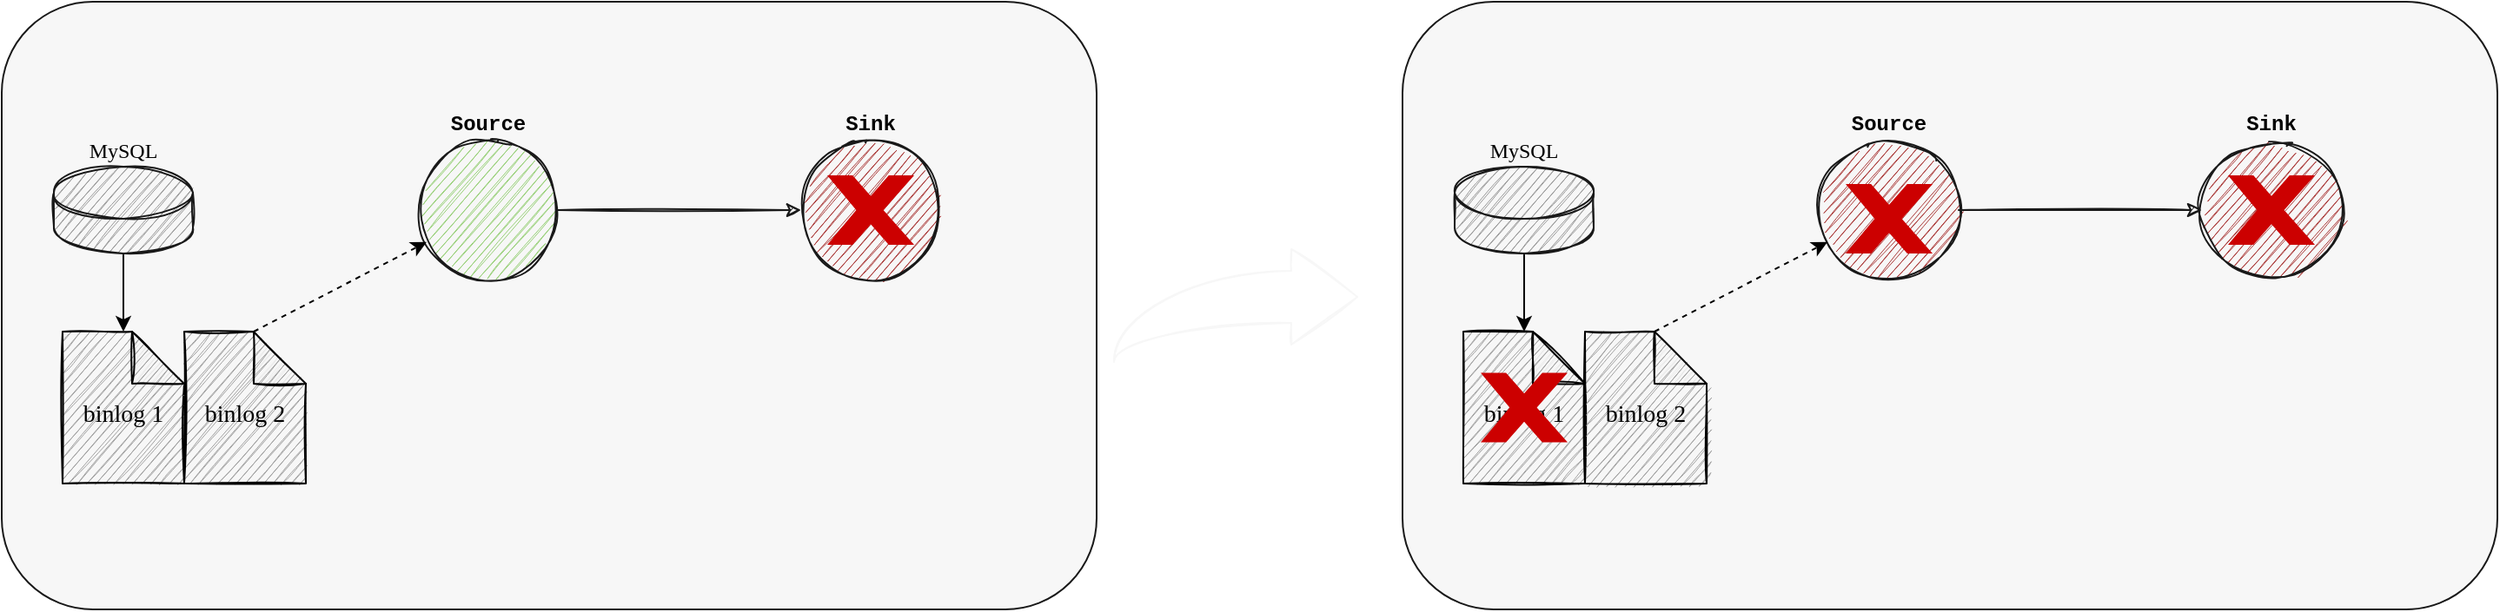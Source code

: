 <mxfile version="20.3.0" type="device" pages="7"><diagram id="HXjowVhcQUtpg5_zdx5Q" name="loss data"><mxGraphModel dx="1018" dy="741" grid="1" gridSize="10" guides="1" tooltips="1" connect="1" arrows="1" fold="1" page="1" pageScale="1" pageWidth="827" pageHeight="1169" math="0" shadow="0"><root><mxCell id="0"/><mxCell id="1" parent="0"/><mxCell id="BeqIrhzsMbu2KEZJr3Nz-2" value="" style="rounded=1;whiteSpace=wrap;html=1;shadow=0;sketch=0;fontFamily=Comic Sans MS;fontSize=12;fontColor=#FFFFFF;strokeColor=#191919;fillColor=#F7F7F7;gradientColor=none;" parent="1" vertex="1"><mxGeometry x="120" y="250" width="630" height="350" as="geometry"/></mxCell><mxCell id="BeqIrhzsMbu2KEZJr3Nz-3" value="&lt;b&gt;Sink&lt;/b&gt;" style="ellipse;whiteSpace=wrap;html=1;aspect=fixed;fontFamily=Courier New;sketch=1;fillColor=#AB3B3A;strokeColor=#191919;gradientColor=none;labelPosition=center;verticalLabelPosition=top;align=center;verticalAlign=bottom;" parent="1" vertex="1"><mxGeometry x="580" y="330" width="80" height="80" as="geometry"/></mxCell><mxCell id="BeqIrhzsMbu2KEZJr3Nz-4" style="edgeStyle=none;sketch=1;html=1;fontFamily=Courier New;fontSize=12;fontColor=default;strokeColor=#191919;" parent="1" source="BeqIrhzsMbu2KEZJr3Nz-5" target="BeqIrhzsMbu2KEZJr3Nz-3" edge="1"><mxGeometry relative="1" as="geometry"/></mxCell><mxCell id="BeqIrhzsMbu2KEZJr3Nz-5" value="&lt;b&gt;Source&lt;/b&gt;" style="ellipse;whiteSpace=wrap;html=1;aspect=fixed;sketch=1;fontFamily=Courier New;fontSize=12;fontColor=default;strokeColor=#191919;fillColor=#97D077;labelPosition=center;verticalLabelPosition=top;align=center;verticalAlign=bottom;" parent="1" vertex="1"><mxGeometry x="360" y="330" width="80" height="80" as="geometry"/></mxCell><mxCell id="BeqIrhzsMbu2KEZJr3Nz-6" value="" style="verticalLabelPosition=bottom;verticalAlign=top;html=1;shape=mxgraph.basic.x;shadow=0;sketch=0;fontFamily=Comic Sans MS;fontSize=12;fontColor=#FFFFFF;strokeColor=none;fillColor=#CC0000;gradientColor=none;" parent="1" vertex="1"><mxGeometry x="595" y="350" width="50" height="40" as="geometry"/></mxCell><mxCell id="BeqIrhzsMbu2KEZJr3Nz-7" value="" style="html=1;shadow=0;dashed=0;align=center;verticalAlign=middle;shape=mxgraph.arrows2.jumpInArrow;dy=15;dx=38;arrowHead=55;sketch=1;fontFamily=Comic Sans MS;fontSize=12;fontColor=#FFFFFF;strokeColor=#F7F7F7;fillColor=default;gradientColor=none;fillStyle=zigzag;" parent="1" vertex="1"><mxGeometry x="760" y="392.5" width="140" height="65" as="geometry"/></mxCell><mxCell id="BeqIrhzsMbu2KEZJr3Nz-8" style="edgeStyle=none;html=1;fontFamily=Courier New;fontSize=14;" parent="1" source="BeqIrhzsMbu2KEZJr3Nz-9" target="BeqIrhzsMbu2KEZJr3Nz-11" edge="1"><mxGeometry relative="1" as="geometry"/></mxCell><mxCell id="BeqIrhzsMbu2KEZJr3Nz-9" value="MySQL" style="shape=cylinder3;whiteSpace=wrap;html=1;boundedLbl=1;backgroundOutline=1;size=15;sketch=1;fontFamily=Comic Sans MS;fontSize=12;fontColor=default;strokeColor=#191919;fillColor=#999999;labelPosition=center;verticalLabelPosition=top;align=center;verticalAlign=bottom;" parent="1" vertex="1"><mxGeometry x="150" y="345" width="80" height="50" as="geometry"/></mxCell><mxCell id="BeqIrhzsMbu2KEZJr3Nz-10" style="edgeStyle=none;html=1;fontFamily=Courier New;fontSize=14;dashed=1;exitX=0;exitY=0;exitDx=40;exitDy=0;exitPerimeter=0;" parent="1" source="BeqIrhzsMbu2KEZJr3Nz-12" target="BeqIrhzsMbu2KEZJr3Nz-5" edge="1"><mxGeometry relative="1" as="geometry"/></mxCell><mxCell id="BeqIrhzsMbu2KEZJr3Nz-11" value="&lt;font style=&quot;font-size: 14px;&quot;&gt;binlog 1&lt;/font&gt;" style="shape=note;whiteSpace=wrap;html=1;backgroundOutline=1;darkOpacity=0.05;shadow=0;sketch=1;fontFamily=Comic Sans MS;fontSize=24;fillColor=#A1A1A1;aspect=fixed;" parent="1" vertex="1"><mxGeometry x="155" y="440" width="70" height="87.5" as="geometry"/></mxCell><mxCell id="BeqIrhzsMbu2KEZJr3Nz-12" value="&lt;font style=&quot;font-size: 14px;&quot;&gt;binlog 2&lt;/font&gt;" style="shape=note;whiteSpace=wrap;html=1;backgroundOutline=1;darkOpacity=0.05;shadow=0;sketch=1;fontFamily=Comic Sans MS;fontSize=24;fillColor=#A1A1A1;aspect=fixed;" parent="1" vertex="1"><mxGeometry x="225" y="440" width="70" height="87.5" as="geometry"/></mxCell><mxCell id="BeqIrhzsMbu2KEZJr3Nz-13" value="" style="rounded=1;whiteSpace=wrap;html=1;shadow=0;sketch=0;fontFamily=Comic Sans MS;fontSize=12;fontColor=#FFFFFF;strokeColor=#191919;fillColor=#F7F7F7;gradientColor=none;" parent="1" vertex="1"><mxGeometry x="926" y="250" width="630" height="350" as="geometry"/></mxCell><mxCell id="BeqIrhzsMbu2KEZJr3Nz-14" value="&lt;b&gt;Sink&lt;/b&gt;" style="ellipse;whiteSpace=wrap;html=1;aspect=fixed;fontFamily=Courier New;sketch=1;fillColor=#AB3B3A;strokeColor=#191919;gradientColor=none;labelPosition=center;verticalLabelPosition=top;align=center;verticalAlign=bottom;" parent="1" vertex="1"><mxGeometry x="1386" y="330" width="80" height="80" as="geometry"/></mxCell><mxCell id="BeqIrhzsMbu2KEZJr3Nz-15" style="edgeStyle=none;sketch=1;html=1;fontFamily=Courier New;fontSize=12;fontColor=default;strokeColor=#191919;" parent="1" source="BeqIrhzsMbu2KEZJr3Nz-16" target="BeqIrhzsMbu2KEZJr3Nz-14" edge="1"><mxGeometry relative="1" as="geometry"/></mxCell><mxCell id="BeqIrhzsMbu2KEZJr3Nz-16" value="&lt;b&gt;Source&lt;/b&gt;" style="ellipse;whiteSpace=wrap;html=1;aspect=fixed;sketch=1;fontFamily=Courier New;fontSize=12;fontColor=default;strokeColor=#191919;fillColor=#AB3B3A;labelPosition=center;verticalLabelPosition=top;align=center;verticalAlign=bottom;" parent="1" vertex="1"><mxGeometry x="1166" y="330" width="80" height="80" as="geometry"/></mxCell><mxCell id="BeqIrhzsMbu2KEZJr3Nz-17" value="" style="verticalLabelPosition=bottom;verticalAlign=top;html=1;shape=mxgraph.basic.x;shadow=0;sketch=0;fontFamily=Comic Sans MS;fontSize=12;fontColor=#FFFFFF;strokeColor=none;fillColor=#CC0000;gradientColor=none;" parent="1" vertex="1"><mxGeometry x="1401" y="350" width="50" height="40" as="geometry"/></mxCell><mxCell id="BeqIrhzsMbu2KEZJr3Nz-18" style="edgeStyle=none;html=1;fontFamily=Courier New;fontSize=14;" parent="1" source="BeqIrhzsMbu2KEZJr3Nz-19" target="BeqIrhzsMbu2KEZJr3Nz-21" edge="1"><mxGeometry relative="1" as="geometry"/></mxCell><mxCell id="BeqIrhzsMbu2KEZJr3Nz-19" value="MySQL" style="shape=cylinder3;whiteSpace=wrap;html=1;boundedLbl=1;backgroundOutline=1;size=15;sketch=1;fontFamily=Comic Sans MS;fontSize=12;fontColor=default;strokeColor=#191919;fillColor=#999999;labelPosition=center;verticalLabelPosition=top;align=center;verticalAlign=bottom;" parent="1" vertex="1"><mxGeometry x="956" y="345" width="80" height="50" as="geometry"/></mxCell><mxCell id="BeqIrhzsMbu2KEZJr3Nz-20" style="edgeStyle=none;html=1;fontFamily=Courier New;fontSize=14;dashed=1;exitX=0;exitY=0;exitDx=40;exitDy=0;exitPerimeter=0;" parent="1" source="BeqIrhzsMbu2KEZJr3Nz-22" target="BeqIrhzsMbu2KEZJr3Nz-16" edge="1"><mxGeometry relative="1" as="geometry"/></mxCell><mxCell id="BeqIrhzsMbu2KEZJr3Nz-21" value="&lt;font style=&quot;font-size: 14px;&quot;&gt;binlog 1&lt;/font&gt;" style="shape=note;whiteSpace=wrap;html=1;backgroundOutline=1;darkOpacity=0.05;shadow=0;sketch=1;fontFamily=Comic Sans MS;fontSize=24;fillColor=#A1A1A1;aspect=fixed;" parent="1" vertex="1"><mxGeometry x="961" y="440" width="70" height="87.5" as="geometry"/></mxCell><mxCell id="BeqIrhzsMbu2KEZJr3Nz-22" value="&lt;font style=&quot;font-size: 14px;&quot;&gt;binlog 2&lt;/font&gt;" style="shape=note;whiteSpace=wrap;html=1;backgroundOutline=1;darkOpacity=0.05;shadow=0;sketch=1;fontFamily=Comic Sans MS;fontSize=24;fillColor=#A1A1A1;aspect=fixed;" parent="1" vertex="1"><mxGeometry x="1031" y="440" width="70" height="87.5" as="geometry"/></mxCell><mxCell id="BeqIrhzsMbu2KEZJr3Nz-23" value="" style="verticalLabelPosition=bottom;verticalAlign=top;html=1;shape=mxgraph.basic.x;shadow=0;sketch=0;fontFamily=Comic Sans MS;fontSize=12;fontColor=#FFFFFF;strokeColor=none;fillColor=#CC0000;gradientColor=none;" parent="1" vertex="1"><mxGeometry x="971" y="463.75" width="50" height="40" as="geometry"/></mxCell><mxCell id="BeqIrhzsMbu2KEZJr3Nz-24" value="" style="verticalLabelPosition=bottom;verticalAlign=top;html=1;shape=mxgraph.basic.x;shadow=0;sketch=0;fontFamily=Comic Sans MS;fontSize=12;fontColor=#FFFFFF;strokeColor=none;fillColor=#CC0000;gradientColor=none;" parent="1" vertex="1"><mxGeometry x="1181" y="355" width="50" height="40" as="geometry"/></mxCell></root></mxGraphModel></diagram><diagram id="zu8Ph1ch7WaaZGkaVyB6" name="single-table"><mxGraphModel dx="1018" dy="741" grid="1" gridSize="10" guides="1" tooltips="1" connect="1" arrows="1" fold="1" page="1" pageScale="1" pageWidth="827" pageHeight="1169" math="0" shadow="0"><root><mxCell id="0"/><mxCell id="1" parent="0"/><mxCell id="SEL-L0F6yk8egwqQ27sb-1" value="" style="rounded=1;whiteSpace=wrap;html=1;shadow=0;sketch=0;fontFamily=Comic Sans MS;fontSize=12;fontColor=#FFFFFF;strokeColor=#191919;fillColor=#F7F7F7;gradientColor=none;" vertex="1" parent="1"><mxGeometry x="120" y="260" width="680" height="340" as="geometry"/></mxCell><mxCell id="pPVLg-JKQ6OQ_ovh3z1f-2" style="edgeStyle=none;html=1;fontFamily=Courier New;dashed=1;" edge="1" parent="1" source="vplbbpMOiuua1oz1OFmc-1" target="pPVLg-JKQ6OQ_ovh3z1f-1"><mxGeometry relative="1" as="geometry"/></mxCell><mxCell id="vplbbpMOiuua1oz1OFmc-1" value="table 1" style="shape=cylinder3;whiteSpace=wrap;html=1;boundedLbl=1;backgroundOutline=1;size=15;sketch=1;fontFamily=Comic Sans MS;fontSize=12;fontColor=default;strokeColor=#191919;fillColor=#999999;labelPosition=center;verticalLabelPosition=top;align=center;verticalAlign=bottom;" vertex="1" parent="1"><mxGeometry x="150" y="345" width="80" height="50" as="geometry"/></mxCell><mxCell id="pPVLg-JKQ6OQ_ovh3z1f-1" value="&lt;span style=&quot;font-size: 14px;&quot;&gt;conf file&lt;br&gt;1&lt;br&gt;&lt;/span&gt;" style="shape=note;whiteSpace=wrap;html=1;backgroundOutline=1;darkOpacity=0.05;shadow=0;sketch=1;fontFamily=Comic Sans MS;fontSize=24;fillColor=#A1A1A1;aspect=fixed;" vertex="1" parent="1"><mxGeometry x="350" y="326.25" width="70" height="87.5" as="geometry"/></mxCell><mxCell id="pPVLg-JKQ6OQ_ovh3z1f-3" style="edgeStyle=none;html=1;fontFamily=Courier New;dashed=1;" edge="1" parent="1" source="pPVLg-JKQ6OQ_ovh3z1f-4" target="pPVLg-JKQ6OQ_ovh3z1f-5"><mxGeometry relative="1" as="geometry"/></mxCell><mxCell id="pPVLg-JKQ6OQ_ovh3z1f-4" value="table 2" style="shape=cylinder3;whiteSpace=wrap;html=1;boundedLbl=1;backgroundOutline=1;size=15;sketch=1;fontFamily=Comic Sans MS;fontSize=12;fontColor=default;strokeColor=#191919;fillColor=#999999;labelPosition=center;verticalLabelPosition=top;align=center;verticalAlign=bottom;" vertex="1" parent="1"><mxGeometry x="150" y="458.75" width="80" height="50" as="geometry"/></mxCell><mxCell id="pPVLg-JKQ6OQ_ovh3z1f-5" value="&lt;span style=&quot;font-size: 14px;&quot;&gt;conf file&lt;br&gt;2&lt;br&gt;&lt;/span&gt;" style="shape=note;whiteSpace=wrap;html=1;backgroundOutline=1;darkOpacity=0.05;shadow=0;sketch=1;fontFamily=Comic Sans MS;fontSize=24;fillColor=#A1A1A1;aspect=fixed;" vertex="1" parent="1"><mxGeometry x="350" y="440" width="70" height="87.5" as="geometry"/></mxCell><mxCell id="pPVLg-JKQ6OQ_ovh3z1f-6" style="edgeStyle=none;html=1;fontFamily=Courier New;dashed=1;" edge="1" parent="1" source="pPVLg-JKQ6OQ_ovh3z1f-7" target="pPVLg-JKQ6OQ_ovh3z1f-8"><mxGeometry relative="1" as="geometry"/></mxCell><mxCell id="pPVLg-JKQ6OQ_ovh3z1f-7" value="table 3" style="shape=cylinder3;whiteSpace=wrap;html=1;boundedLbl=1;backgroundOutline=1;size=15;sketch=1;fontFamily=Comic Sans MS;fontSize=12;fontColor=default;strokeColor=#191919;fillColor=#999999;labelPosition=center;verticalLabelPosition=top;align=center;verticalAlign=bottom;" vertex="1" parent="1"><mxGeometry x="500" y="345" width="80" height="50" as="geometry"/></mxCell><mxCell id="pPVLg-JKQ6OQ_ovh3z1f-8" value="&lt;span style=&quot;font-size: 14px;&quot;&gt;conf file&lt;br&gt;3&lt;br&gt;&lt;/span&gt;" style="shape=note;whiteSpace=wrap;html=1;backgroundOutline=1;darkOpacity=0.05;shadow=0;sketch=1;fontFamily=Comic Sans MS;fontSize=24;fillColor=#A1A1A1;aspect=fixed;" vertex="1" parent="1"><mxGeometry x="700" y="326.25" width="70" height="87.5" as="geometry"/></mxCell><mxCell id="pPVLg-JKQ6OQ_ovh3z1f-9" style="edgeStyle=none;html=1;fontFamily=Courier New;dashed=1;" edge="1" parent="1" source="pPVLg-JKQ6OQ_ovh3z1f-10" target="pPVLg-JKQ6OQ_ovh3z1f-11"><mxGeometry relative="1" as="geometry"/></mxCell><mxCell id="pPVLg-JKQ6OQ_ovh3z1f-10" value="table n" style="shape=cylinder3;whiteSpace=wrap;html=1;boundedLbl=1;backgroundOutline=1;size=15;sketch=1;fontFamily=Comic Sans MS;fontSize=12;fontColor=default;strokeColor=#191919;fillColor=#999999;labelPosition=center;verticalLabelPosition=top;align=center;verticalAlign=bottom;" vertex="1" parent="1"><mxGeometry x="500" y="458.75" width="80" height="50" as="geometry"/></mxCell><mxCell id="pPVLg-JKQ6OQ_ovh3z1f-11" value="&lt;span style=&quot;font-size: 14px;&quot;&gt;conf file&lt;br&gt;n&lt;br&gt;&lt;/span&gt;" style="shape=note;whiteSpace=wrap;html=1;backgroundOutline=1;darkOpacity=0.05;shadow=0;sketch=1;fontFamily=Comic Sans MS;fontSize=24;fillColor=#A1A1A1;aspect=fixed;" vertex="1" parent="1"><mxGeometry x="700" y="440" width="70" height="87.5" as="geometry"/></mxCell><mxCell id="SEL-L0F6yk8egwqQ27sb-2" value="......" style="text;html=1;align=center;verticalAlign=middle;resizable=0;points=[];autosize=1;strokeColor=none;fillColor=none;fontFamily=Courier New;" vertex="1" parent="1"><mxGeometry x="500" y="410" width="70" height="30" as="geometry"/></mxCell></root></mxGraphModel></diagram><diagram id="YGif8V0q3ExW00MTaPr5" name="Not-support-ddl"><mxGraphModel dx="1018" dy="1910" grid="1" gridSize="10" guides="1" tooltips="1" connect="1" arrows="1" fold="1" page="1" pageScale="1" pageWidth="827" pageHeight="1169" math="0" shadow="0"><root><mxCell id="0"/><mxCell id="1" parent="0"/><mxCell id="_vLqSoYwyAlAtM6CUeLB-1" value="" style="rounded=1;whiteSpace=wrap;html=1;shadow=0;sketch=0;fontFamily=Comic Sans MS;fontSize=12;fontColor=#FFFFFF;strokeColor=#191919;fillColor=#F7F7F7;gradientColor=none;" vertex="1" parent="1"><mxGeometry x="60" y="-550" width="680" height="340" as="geometry"/></mxCell><mxCell id="cqPXLavzJJjLOdQVMj8r-12" value="" style="rounded=1;whiteSpace=wrap;html=1;sketch=0;fontFamily=Comic Sans MS;fontSize=12;fontColor=default;strokeColor=#191919;fillColor=#0B346E;" vertex="1" parent="1"><mxGeometry x="250" y="-395" width="8" height="30" as="geometry"/></mxCell><mxCell id="cqPXLavzJJjLOdQVMj8r-16" value="" style="ellipse;whiteSpace=wrap;html=1;aspect=fixed;sketch=0;fontFamily=Comic Sans MS;fontSize=12;fontColor=default;strokeColor=#191919;fillColor=#91AD70;" vertex="1" parent="1"><mxGeometry x="464" y="-450" width="20" height="20" as="geometry"/></mxCell><mxCell id="G9fALUyuTUNRvEAlehjH-1" value="&lt;b&gt;Sink&lt;/b&gt;" style="ellipse;whiteSpace=wrap;html=1;aspect=fixed;fontFamily=Courier New;sketch=1;fillColor=#97D077;strokeColor=#191919;gradientColor=none;labelPosition=center;verticalLabelPosition=top;align=center;verticalAlign=bottom;" vertex="1" parent="1"><mxGeometry x="550" y="-450" width="80" height="80" as="geometry"/></mxCell><mxCell id="G9fALUyuTUNRvEAlehjH-2" style="edgeStyle=none;sketch=1;html=1;fontFamily=Courier New;fontSize=12;fontColor=default;strokeColor=#191919;" edge="1" parent="1" source="G9fALUyuTUNRvEAlehjH-3" target="G9fALUyuTUNRvEAlehjH-1"><mxGeometry relative="1" as="geometry"/></mxCell><mxCell id="G9fALUyuTUNRvEAlehjH-3" value="&lt;b&gt;Source&lt;/b&gt;" style="ellipse;whiteSpace=wrap;html=1;aspect=fixed;sketch=1;fontFamily=Courier New;fontSize=12;fontColor=default;strokeColor=#191919;fillColor=#97D077;labelPosition=center;verticalLabelPosition=top;align=center;verticalAlign=bottom;" vertex="1" parent="1"><mxGeometry x="330" y="-450" width="80" height="80" as="geometry"/></mxCell><mxCell id="G9fALUyuTUNRvEAlehjH-5" style="edgeStyle=none;html=1;fontFamily=Courier New;fontSize=14;" edge="1" parent="1" source="G9fALUyuTUNRvEAlehjH-6" target="G9fALUyuTUNRvEAlehjH-8"><mxGeometry relative="1" as="geometry"/></mxCell><mxCell id="G9fALUyuTUNRvEAlehjH-6" value="MySQL" style="shape=cylinder3;whiteSpace=wrap;html=1;boundedLbl=1;backgroundOutline=1;size=15;sketch=1;fontFamily=Comic Sans MS;fontSize=12;fontColor=default;strokeColor=#191919;fillColor=#999999;labelPosition=center;verticalLabelPosition=top;align=center;verticalAlign=bottom;" vertex="1" parent="1"><mxGeometry x="120" y="-435" width="80" height="50" as="geometry"/></mxCell><mxCell id="G9fALUyuTUNRvEAlehjH-7" style="edgeStyle=none;html=1;fontFamily=Courier New;fontSize=14;dashed=1;exitX=0;exitY=0;exitDx=40;exitDy=0;exitPerimeter=0;" edge="1" parent="1" source="G9fALUyuTUNRvEAlehjH-9" target="G9fALUyuTUNRvEAlehjH-3"><mxGeometry relative="1" as="geometry"/></mxCell><mxCell id="G9fALUyuTUNRvEAlehjH-8" value="&lt;font style=&quot;font-size: 14px;&quot;&gt;binlog 1&lt;/font&gt;" style="shape=note;whiteSpace=wrap;html=1;backgroundOutline=1;darkOpacity=0.05;shadow=0;sketch=1;fontFamily=Comic Sans MS;fontSize=24;fillColor=#A1A1A1;aspect=fixed;" vertex="1" parent="1"><mxGeometry x="125" y="-340" width="70" height="87.5" as="geometry"/></mxCell><mxCell id="G9fALUyuTUNRvEAlehjH-9" value="&lt;font style=&quot;font-size: 14px;&quot;&gt;binlog 2&lt;/font&gt;" style="shape=note;whiteSpace=wrap;html=1;backgroundOutline=1;darkOpacity=0.05;shadow=0;sketch=1;fontFamily=Comic Sans MS;fontSize=24;fillColor=#A1A1A1;aspect=fixed;" vertex="1" parent="1"><mxGeometry x="195" y="-340" width="70" height="87.5" as="geometry"/></mxCell><mxCell id="_vLqSoYwyAlAtM6CUeLB-3" value="&lt;b&gt;DDL&lt;/b&gt;" style="text;html=1;align=center;verticalAlign=middle;resizable=0;points=[];autosize=1;strokeColor=none;fillColor=none;fontFamily=Courier New;" vertex="1" parent="1"><mxGeometry x="229" y="-425" width="50" height="30" as="geometry"/></mxCell><mxCell id="_vLqSoYwyAlAtM6CUeLB-4" value="" style="verticalLabelPosition=bottom;verticalAlign=top;html=1;shape=mxgraph.basic.x;shadow=0;sketch=0;fontFamily=Comic Sans MS;fontSize=12;fontColor=#FFFFFF;strokeColor=none;fillColor=#CC0000;gradientColor=none;" vertex="1" parent="1"><mxGeometry x="250" y="-380" width="50" height="40" as="geometry"/></mxCell><mxCell id="_vLqSoYwyAlAtM6CUeLB-5" value="" style="ellipse;whiteSpace=wrap;html=1;aspect=fixed;sketch=0;fontFamily=Comic Sans MS;fontSize=12;fontColor=default;strokeColor=#191919;fillColor=#91AD70;" vertex="1" parent="1"><mxGeometry x="430" y="-450" width="20" height="20" as="geometry"/></mxCell></root></mxGraphModel></diagram><diagram name="more-link" id="6MY5YonMuU52ODXyax0k"><mxGraphModel dx="1018" dy="1910" grid="1" gridSize="10" guides="1" tooltips="1" connect="1" arrows="1" fold="1" page="1" pageScale="1" pageWidth="827" pageHeight="1169" math="0" shadow="0"><root><mxCell id="F9Zo2lBy_RMCEbZxKfII-0"/><mxCell id="F9Zo2lBy_RMCEbZxKfII-1" parent="F9Zo2lBy_RMCEbZxKfII-0"/><mxCell id="F9Zo2lBy_RMCEbZxKfII-2" value="" style="rounded=1;whiteSpace=wrap;html=1;shadow=0;sketch=0;fontFamily=Comic Sans MS;fontSize=12;fontColor=#FFFFFF;strokeColor=#191919;fillColor=#F7F7F7;gradientColor=none;" vertex="1" parent="F9Zo2lBy_RMCEbZxKfII-1"><mxGeometry x="40" y="-500" width="720" height="480" as="geometry"/></mxCell><mxCell id="NTZ9VY7YewuEi0_YW7J0-1" style="edgeStyle=none;html=1;dashed=1;fontFamily=Courier New;" edge="1" parent="F9Zo2lBy_RMCEbZxKfII-1" source="F9Zo2lBy_RMCEbZxKfII-5" target="NTZ9VY7YewuEi0_YW7J0-0"><mxGeometry relative="1" as="geometry"/></mxCell><mxCell id="F9Zo2lBy_RMCEbZxKfII-5" value="&lt;b&gt;Sink&lt;/b&gt;" style="ellipse;whiteSpace=wrap;html=1;aspect=fixed;fontFamily=Courier New;sketch=1;fillColor=#97D077;strokeColor=#191919;gradientColor=none;labelPosition=center;verticalLabelPosition=top;align=center;verticalAlign=bottom;" vertex="1" parent="F9Zo2lBy_RMCEbZxKfII-1"><mxGeometry x="460" y="-450" width="80" height="80" as="geometry"/></mxCell><mxCell id="F9Zo2lBy_RMCEbZxKfII-6" style="edgeStyle=none;sketch=1;html=1;fontFamily=Courier New;fontSize=12;fontColor=default;strokeColor=#191919;" edge="1" parent="F9Zo2lBy_RMCEbZxKfII-1" source="F9Zo2lBy_RMCEbZxKfII-7" target="F9Zo2lBy_RMCEbZxKfII-5"><mxGeometry relative="1" as="geometry"/></mxCell><mxCell id="F9Zo2lBy_RMCEbZxKfII-7" value="&lt;b&gt;Source&lt;/b&gt;" style="ellipse;whiteSpace=wrap;html=1;aspect=fixed;sketch=1;fontFamily=Courier New;fontSize=12;fontColor=default;strokeColor=#191919;fillColor=#97D077;labelPosition=center;verticalLabelPosition=top;align=center;verticalAlign=bottom;" vertex="1" parent="F9Zo2lBy_RMCEbZxKfII-1"><mxGeometry x="240" y="-450" width="80" height="80" as="geometry"/></mxCell><mxCell id="NTZ9VY7YewuEi0_YW7J0-11" style="edgeStyle=none;html=1;dashed=1;fontFamily=Courier New;" edge="1" parent="F9Zo2lBy_RMCEbZxKfII-1" source="F9Zo2lBy_RMCEbZxKfII-9" target="NTZ9VY7YewuEi0_YW7J0-4"><mxGeometry relative="1" as="geometry"/></mxCell><mxCell id="NTZ9VY7YewuEi0_YW7J0-12" style="edgeStyle=none;html=1;dashed=1;fontFamily=Courier New;" edge="1" parent="F9Zo2lBy_RMCEbZxKfII-1" source="F9Zo2lBy_RMCEbZxKfII-9" target="NTZ9VY7YewuEi0_YW7J0-7"><mxGeometry relative="1" as="geometry"/></mxCell><mxCell id="NTZ9VY7YewuEi0_YW7J0-13" style="edgeStyle=none;html=1;dashed=1;fontFamily=Courier New;exitX=0.938;exitY=0.86;exitDx=0;exitDy=0;exitPerimeter=0;" edge="1" parent="F9Zo2lBy_RMCEbZxKfII-1" source="F9Zo2lBy_RMCEbZxKfII-9" target="NTZ9VY7YewuEi0_YW7J0-10"><mxGeometry relative="1" as="geometry"/></mxCell><mxCell id="F9Zo2lBy_RMCEbZxKfII-9" value="JDBC" style="shape=cylinder3;whiteSpace=wrap;html=1;boundedLbl=1;backgroundOutline=1;size=15;sketch=1;fontFamily=Comic Sans MS;fontSize=12;fontColor=default;strokeColor=#191919;fillColor=#999999;labelPosition=center;verticalLabelPosition=top;align=center;verticalAlign=bottom;" vertex="1" parent="F9Zo2lBy_RMCEbZxKfII-1"><mxGeometry x="70" y="-290" width="80" height="50" as="geometry"/></mxCell><mxCell id="F9Zo2lBy_RMCEbZxKfII-10" style="edgeStyle=none;html=1;fontFamily=Courier New;fontSize=14;dashed=1;exitX=1;exitY=0;exitDx=0;exitDy=15;exitPerimeter=0;" edge="1" parent="F9Zo2lBy_RMCEbZxKfII-1" source="F9Zo2lBy_RMCEbZxKfII-9" target="F9Zo2lBy_RMCEbZxKfII-7"><mxGeometry relative="1" as="geometry"><mxPoint x="235" y="-340" as="sourcePoint"/></mxGeometry></mxCell><mxCell id="NTZ9VY7YewuEi0_YW7J0-0" value="JDBC" style="shape=cylinder3;whiteSpace=wrap;html=1;boundedLbl=1;backgroundOutline=1;size=15;sketch=1;fontFamily=Comic Sans MS;fontSize=12;fontColor=default;strokeColor=#191919;fillColor=#999999;labelPosition=center;verticalLabelPosition=top;align=center;verticalAlign=bottom;" vertex="1" parent="F9Zo2lBy_RMCEbZxKfII-1"><mxGeometry x="660" y="-290" width="80" height="50" as="geometry"/></mxCell><mxCell id="NTZ9VY7YewuEi0_YW7J0-14" style="edgeStyle=none;html=1;dashed=1;fontFamily=Courier New;" edge="1" parent="F9Zo2lBy_RMCEbZxKfII-1" source="NTZ9VY7YewuEi0_YW7J0-2" target="NTZ9VY7YewuEi0_YW7J0-0"><mxGeometry relative="1" as="geometry"/></mxCell><mxCell id="NTZ9VY7YewuEi0_YW7J0-2" value="&lt;b&gt;Sink 2&lt;/b&gt;" style="ellipse;whiteSpace=wrap;html=1;aspect=fixed;fontFamily=Courier New;sketch=1;fillColor=#97D077;strokeColor=#191919;gradientColor=none;labelPosition=center;verticalLabelPosition=top;align=center;verticalAlign=bottom;" vertex="1" parent="F9Zo2lBy_RMCEbZxKfII-1"><mxGeometry x="460" y="-340" width="80" height="80" as="geometry"/></mxCell><mxCell id="NTZ9VY7YewuEi0_YW7J0-3" style="edgeStyle=none;sketch=1;html=1;fontFamily=Courier New;fontSize=12;fontColor=default;strokeColor=#191919;" edge="1" parent="F9Zo2lBy_RMCEbZxKfII-1" source="NTZ9VY7YewuEi0_YW7J0-4" target="NTZ9VY7YewuEi0_YW7J0-2"><mxGeometry relative="1" as="geometry"/></mxCell><mxCell id="NTZ9VY7YewuEi0_YW7J0-4" value="&lt;b&gt;Source 2&lt;/b&gt;" style="ellipse;whiteSpace=wrap;html=1;aspect=fixed;sketch=1;fontFamily=Courier New;fontSize=12;fontColor=default;strokeColor=#191919;fillColor=#97D077;labelPosition=center;verticalLabelPosition=top;align=center;verticalAlign=bottom;" vertex="1" parent="F9Zo2lBy_RMCEbZxKfII-1"><mxGeometry x="240" y="-340" width="80" height="80" as="geometry"/></mxCell><mxCell id="NTZ9VY7YewuEi0_YW7J0-15" style="edgeStyle=none;html=1;dashed=1;fontFamily=Courier New;" edge="1" parent="F9Zo2lBy_RMCEbZxKfII-1" source="NTZ9VY7YewuEi0_YW7J0-5" target="NTZ9VY7YewuEi0_YW7J0-0"><mxGeometry relative="1" as="geometry"/></mxCell><mxCell id="NTZ9VY7YewuEi0_YW7J0-5" value="&lt;b&gt;Sink 3&lt;/b&gt;" style="ellipse;whiteSpace=wrap;html=1;aspect=fixed;fontFamily=Courier New;sketch=1;fillColor=#97D077;strokeColor=#191919;gradientColor=none;labelPosition=center;verticalLabelPosition=top;align=center;verticalAlign=bottom;" vertex="1" parent="F9Zo2lBy_RMCEbZxKfII-1"><mxGeometry x="460" y="-230" width="80" height="80" as="geometry"/></mxCell><mxCell id="NTZ9VY7YewuEi0_YW7J0-6" style="edgeStyle=none;sketch=1;html=1;fontFamily=Courier New;fontSize=12;fontColor=default;strokeColor=#191919;" edge="1" parent="F9Zo2lBy_RMCEbZxKfII-1" source="NTZ9VY7YewuEi0_YW7J0-7" target="NTZ9VY7YewuEi0_YW7J0-5"><mxGeometry relative="1" as="geometry"/></mxCell><mxCell id="NTZ9VY7YewuEi0_YW7J0-7" value="&lt;b&gt;Source 3&lt;/b&gt;" style="ellipse;whiteSpace=wrap;html=1;aspect=fixed;sketch=1;fontFamily=Courier New;fontSize=12;fontColor=default;strokeColor=#191919;fillColor=#97D077;labelPosition=center;verticalLabelPosition=top;align=center;verticalAlign=bottom;" vertex="1" parent="F9Zo2lBy_RMCEbZxKfII-1"><mxGeometry x="240" y="-230" width="80" height="80" as="geometry"/></mxCell><mxCell id="NTZ9VY7YewuEi0_YW7J0-16" style="edgeStyle=none;html=1;entryX=0.145;entryY=1;entryDx=0;entryDy=-4.35;entryPerimeter=0;dashed=1;fontFamily=Courier New;" edge="1" parent="F9Zo2lBy_RMCEbZxKfII-1" source="NTZ9VY7YewuEi0_YW7J0-8" target="NTZ9VY7YewuEi0_YW7J0-0"><mxGeometry relative="1" as="geometry"/></mxCell><mxCell id="NTZ9VY7YewuEi0_YW7J0-8" value="&lt;b&gt;Sink n&lt;/b&gt;" style="ellipse;whiteSpace=wrap;html=1;aspect=fixed;fontFamily=Courier New;sketch=1;fillColor=#97D077;strokeColor=#191919;gradientColor=none;labelPosition=center;verticalLabelPosition=top;align=center;verticalAlign=bottom;" vertex="1" parent="F9Zo2lBy_RMCEbZxKfII-1"><mxGeometry x="460" y="-120" width="80" height="80" as="geometry"/></mxCell><mxCell id="NTZ9VY7YewuEi0_YW7J0-9" style="edgeStyle=none;sketch=1;html=1;fontFamily=Courier New;fontSize=12;fontColor=default;strokeColor=#191919;" edge="1" parent="F9Zo2lBy_RMCEbZxKfII-1" source="NTZ9VY7YewuEi0_YW7J0-10" target="NTZ9VY7YewuEi0_YW7J0-8"><mxGeometry relative="1" as="geometry"/></mxCell><mxCell id="NTZ9VY7YewuEi0_YW7J0-10" value="&lt;b&gt;Source n&lt;/b&gt;" style="ellipse;whiteSpace=wrap;html=1;aspect=fixed;sketch=1;fontFamily=Courier New;fontSize=12;fontColor=default;strokeColor=#191919;fillColor=#97D077;labelPosition=center;verticalLabelPosition=top;align=center;verticalAlign=bottom;" vertex="1" parent="F9Zo2lBy_RMCEbZxKfII-1"><mxGeometry x="240" y="-120" width="80" height="80" as="geometry"/></mxCell></root></mxGraphModel></diagram><diagram name="pressure" id="ZYIa6x-4iu_flg3Xo6uW"><mxGraphModel dx="1018" dy="1910" grid="1" gridSize="10" guides="1" tooltips="1" connect="1" arrows="1" fold="1" page="1" pageScale="1" pageWidth="827" pageHeight="1169" math="0" shadow="0"><root><mxCell id="9X7xiWmqq1mT4QuS2Ry1-0"/><mxCell id="9X7xiWmqq1mT4QuS2Ry1-1" parent="9X7xiWmqq1mT4QuS2Ry1-0"/><mxCell id="9X7xiWmqq1mT4QuS2Ry1-2" value="" style="rounded=1;whiteSpace=wrap;html=1;shadow=0;sketch=0;fontFamily=Comic Sans MS;fontSize=12;fontColor=#FFFFFF;strokeColor=#191919;fillColor=#F7F7F7;gradientColor=none;" vertex="1" parent="9X7xiWmqq1mT4QuS2Ry1-1"><mxGeometry x="10" y="-560" width="950" height="440" as="geometry"/></mxCell><mxCell id="KL93TCRrwsUF8udgsh_g-1" style="edgeStyle=none;html=1;fontFamily=Courier New;" edge="1" parent="9X7xiWmqq1mT4QuS2Ry1-1" source="9X7xiWmqq1mT4QuS2Ry1-4" target="KL93TCRrwsUF8udgsh_g-0"><mxGeometry relative="1" as="geometry"/></mxCell><mxCell id="9X7xiWmqq1mT4QuS2Ry1-4" value="&lt;b&gt;transform&lt;/b&gt;" style="ellipse;whiteSpace=wrap;html=1;aspect=fixed;fontFamily=Courier New;sketch=1;fillColor=#FFD966;strokeColor=#191919;gradientColor=none;labelPosition=center;verticalLabelPosition=top;align=center;verticalAlign=bottom;" vertex="1" parent="9X7xiWmqq1mT4QuS2Ry1-1"><mxGeometry x="460" y="-450" width="80" height="80" as="geometry"/></mxCell><mxCell id="9X7xiWmqq1mT4QuS2Ry1-5" style="edgeStyle=none;sketch=1;html=1;fontFamily=Courier New;fontSize=12;fontColor=default;strokeColor=#191919;" edge="1" parent="9X7xiWmqq1mT4QuS2Ry1-1" source="9X7xiWmqq1mT4QuS2Ry1-6" target="9X7xiWmqq1mT4QuS2Ry1-4"><mxGeometry relative="1" as="geometry"/></mxCell><mxCell id="9X7xiWmqq1mT4QuS2Ry1-6" value="&lt;b&gt;Source&lt;/b&gt;" style="ellipse;whiteSpace=wrap;html=1;aspect=fixed;sketch=1;fontFamily=Courier New;fontSize=12;fontColor=default;strokeColor=#191919;fillColor=#97D077;labelPosition=center;verticalLabelPosition=top;align=center;verticalAlign=bottom;" vertex="1" parent="9X7xiWmqq1mT4QuS2Ry1-1"><mxGeometry x="240" y="-450" width="80" height="80" as="geometry"/></mxCell><mxCell id="9X7xiWmqq1mT4QuS2Ry1-10" value="JDBC" style="shape=cylinder3;whiteSpace=wrap;html=1;boundedLbl=1;backgroundOutline=1;size=15;sketch=1;fontFamily=Courier New;fontSize=12;fontColor=default;strokeColor=#191919;fillColor=#97D077;labelPosition=center;verticalLabelPosition=top;align=center;verticalAlign=bottom;" vertex="1" parent="9X7xiWmqq1mT4QuS2Ry1-1"><mxGeometry x="40" y="-440" width="80" height="50" as="geometry"/></mxCell><mxCell id="9X7xiWmqq1mT4QuS2Ry1-11" style="edgeStyle=none;html=1;fontFamily=Courier New;fontSize=14;dashed=1;exitX=1;exitY=1;exitDx=0;exitDy=-15;exitPerimeter=0;" edge="1" parent="9X7xiWmqq1mT4QuS2Ry1-1" source="9X7xiWmqq1mT4QuS2Ry1-10" target="9X7xiWmqq1mT4QuS2Ry1-6"><mxGeometry relative="1" as="geometry"><mxPoint x="235" y="-340" as="sourcePoint"/></mxGeometry></mxCell><mxCell id="KL93TCRrwsUF8udgsh_g-17" style="edgeStyle=none;html=1;fontFamily=Courier New;" edge="1" parent="9X7xiWmqq1mT4QuS2Ry1-1" source="KL93TCRrwsUF8udgsh_g-0" target="KL93TCRrwsUF8udgsh_g-14"><mxGeometry relative="1" as="geometry"/></mxCell><mxCell id="KL93TCRrwsUF8udgsh_g-0" value="&lt;b&gt;Sink&lt;/b&gt;" style="ellipse;whiteSpace=wrap;html=1;aspect=fixed;fontFamily=Courier New;sketch=1;fillColor=#990000;strokeColor=#191919;gradientColor=none;labelPosition=center;verticalLabelPosition=top;align=center;verticalAlign=bottom;" vertex="1" parent="9X7xiWmqq1mT4QuS2Ry1-1"><mxGeometry x="660" y="-450" width="80" height="80" as="geometry"/></mxCell><mxCell id="KL93TCRrwsUF8udgsh_g-2" value="100% back-pressure" style="text;html=1;align=center;verticalAlign=middle;resizable=0;points=[];autosize=1;strokeColor=none;fillColor=none;fontFamily=Courier New;" vertex="1" parent="9X7xiWmqq1mT4QuS2Ry1-1"><mxGeometry x="625" y="-355" width="150" height="30" as="geometry"/></mxCell><mxCell id="KL93TCRrwsUF8udgsh_g-3" value="40% back-pressure" style="text;html=1;align=center;verticalAlign=middle;resizable=0;points=[];autosize=1;strokeColor=none;fillColor=none;fontFamily=Courier New;" vertex="1" parent="9X7xiWmqq1mT4QuS2Ry1-1"><mxGeometry x="435" y="-355" width="150" height="30" as="geometry"/></mxCell><mxCell id="KL93TCRrwsUF8udgsh_g-4" style="edgeStyle=none;html=1;fontFamily=Courier New;" edge="1" parent="9X7xiWmqq1mT4QuS2Ry1-1" source="KL93TCRrwsUF8udgsh_g-5" target="KL93TCRrwsUF8udgsh_g-10"><mxGeometry relative="1" as="geometry"/></mxCell><mxCell id="KL93TCRrwsUF8udgsh_g-5" value="&lt;b&gt;transform&lt;/b&gt;" style="ellipse;whiteSpace=wrap;html=1;aspect=fixed;fontFamily=Courier New;sketch=1;fillColor=#97D077;strokeColor=#191919;gradientColor=none;labelPosition=center;verticalLabelPosition=top;align=center;verticalAlign=bottom;" vertex="1" parent="9X7xiWmqq1mT4QuS2Ry1-1"><mxGeometry x="460" y="-270" width="80" height="80" as="geometry"/></mxCell><mxCell id="KL93TCRrwsUF8udgsh_g-6" style="edgeStyle=none;sketch=1;html=1;fontFamily=Courier New;fontSize=12;fontColor=default;strokeColor=#191919;" edge="1" parent="9X7xiWmqq1mT4QuS2Ry1-1" source="KL93TCRrwsUF8udgsh_g-7" target="KL93TCRrwsUF8udgsh_g-5"><mxGeometry relative="1" as="geometry"/></mxCell><mxCell id="KL93TCRrwsUF8udgsh_g-7" value="&lt;b&gt;Source&lt;/b&gt;" style="ellipse;whiteSpace=wrap;html=1;aspect=fixed;sketch=1;fontFamily=Courier New;fontSize=12;fontColor=default;strokeColor=#191919;fillColor=#97D077;labelPosition=center;verticalLabelPosition=top;align=center;verticalAlign=bottom;" vertex="1" parent="9X7xiWmqq1mT4QuS2Ry1-1"><mxGeometry x="240" y="-270" width="80" height="80" as="geometry"/></mxCell><mxCell id="KL93TCRrwsUF8udgsh_g-8" value="JDBC" style="shape=cylinder3;whiteSpace=wrap;html=1;boundedLbl=1;backgroundOutline=1;size=15;sketch=1;fontFamily=Courier New;fontSize=12;fontColor=default;strokeColor=#191919;fillColor=#FF0000;labelPosition=center;verticalLabelPosition=top;align=center;verticalAlign=bottom;" vertex="1" parent="9X7xiWmqq1mT4QuS2Ry1-1"><mxGeometry x="40" y="-260" width="80" height="50" as="geometry"/></mxCell><mxCell id="KL93TCRrwsUF8udgsh_g-9" style="edgeStyle=none;html=1;fontFamily=Courier New;fontSize=14;dashed=1;exitX=1;exitY=1;exitDx=0;exitDy=-15;exitPerimeter=0;" edge="1" parent="9X7xiWmqq1mT4QuS2Ry1-1" source="KL93TCRrwsUF8udgsh_g-8" target="KL93TCRrwsUF8udgsh_g-7"><mxGeometry relative="1" as="geometry"><mxPoint x="235" y="-160" as="sourcePoint"/></mxGeometry></mxCell><mxCell id="KL93TCRrwsUF8udgsh_g-22" style="edgeStyle=none;html=1;entryX=0;entryY=0.5;entryDx=0;entryDy=0;entryPerimeter=0;fontFamily=Courier New;" edge="1" parent="9X7xiWmqq1mT4QuS2Ry1-1" source="KL93TCRrwsUF8udgsh_g-10" target="KL93TCRrwsUF8udgsh_g-19"><mxGeometry relative="1" as="geometry"/></mxCell><mxCell id="KL93TCRrwsUF8udgsh_g-10" value="&lt;b&gt;Sink&lt;/b&gt;" style="ellipse;whiteSpace=wrap;html=1;aspect=fixed;fontFamily=Courier New;sketch=1;fillColor=#97D077;strokeColor=#191919;gradientColor=none;labelPosition=center;verticalLabelPosition=top;align=center;verticalAlign=bottom;" vertex="1" parent="9X7xiWmqq1mT4QuS2Ry1-1"><mxGeometry x="660" y="-270" width="80" height="80" as="geometry"/></mxCell><mxCell id="KL93TCRrwsUF8udgsh_g-13" value="80% presure" style="text;html=1;align=center;verticalAlign=middle;resizable=0;points=[];autosize=1;strokeColor=none;fillColor=none;fontFamily=Courier New;" vertex="1" parent="9X7xiWmqq1mT4QuS2Ry1-1"><mxGeometry x="30" y="-200" width="100" height="30" as="geometry"/></mxCell><mxCell id="KL93TCRrwsUF8udgsh_g-14" value="Storage" style="shape=cylinder3;whiteSpace=wrap;html=1;boundedLbl=1;backgroundOutline=1;size=15;sketch=1;fontFamily=Courier New;fontSize=12;fontColor=default;strokeColor=#191919;fillColor=#FF0000;labelPosition=center;verticalLabelPosition=top;align=center;verticalAlign=bottom;" vertex="1" parent="9X7xiWmqq1mT4QuS2Ry1-1"><mxGeometry x="837" y="-435" width="80" height="50" as="geometry"/></mxCell><mxCell id="KL93TCRrwsUF8udgsh_g-16" value="80% presure" style="text;html=1;align=center;verticalAlign=middle;resizable=0;points=[];autosize=1;strokeColor=none;fillColor=none;fontFamily=Courier New;" vertex="1" parent="9X7xiWmqq1mT4QuS2Ry1-1"><mxGeometry x="827" y="-380" width="100" height="30" as="geometry"/></mxCell><mxCell id="KL93TCRrwsUF8udgsh_g-19" value="Storage" style="shape=cylinder3;whiteSpace=wrap;html=1;boundedLbl=1;backgroundOutline=1;size=15;sketch=1;fontFamily=Courier New;fontSize=12;fontColor=default;strokeColor=#191919;fillColor=#97D077;labelPosition=center;verticalLabelPosition=top;align=center;verticalAlign=bottom;gradientColor=none;" vertex="1" parent="9X7xiWmqq1mT4QuS2Ry1-1"><mxGeometry x="837" y="-255" width="80" height="50" as="geometry"/></mxCell></root></mxGraphModel></diagram><diagram name="data cache" id="nv8uFRqud8kHQJurVmjg"><mxGraphModel dx="1018" dy="741" grid="1" gridSize="10" guides="1" tooltips="1" connect="1" arrows="1" fold="1" page="1" pageScale="1" pageWidth="827" pageHeight="1169" math="0" shadow="0"><root><mxCell id="nLAGdft0gFmUsOGnv_sG-0"/><mxCell id="nLAGdft0gFmUsOGnv_sG-1" parent="nLAGdft0gFmUsOGnv_sG-0"/><mxCell id="nLAGdft0gFmUsOGnv_sG-2" value="" style="rounded=1;whiteSpace=wrap;html=1;shadow=0;sketch=0;fontFamily=Comic Sans MS;fontSize=12;fontColor=#FFFFFF;strokeColor=#191919;fillColor=#F7F7F7;gradientColor=none;" vertex="1" parent="nLAGdft0gFmUsOGnv_sG-1"><mxGeometry x="120" y="250" width="630" height="350" as="geometry"/></mxCell><mxCell id="nLAGdft0gFmUsOGnv_sG-3" value="&lt;b&gt;Sink&lt;/b&gt;" style="ellipse;whiteSpace=wrap;html=1;aspect=fixed;fontFamily=Courier New;sketch=1;fillColor=#AB3B3A;strokeColor=#191919;gradientColor=none;labelPosition=center;verticalLabelPosition=top;align=center;verticalAlign=bottom;" vertex="1" parent="nLAGdft0gFmUsOGnv_sG-1"><mxGeometry x="580" y="330" width="80" height="80" as="geometry"/></mxCell><mxCell id="nLAGdft0gFmUsOGnv_sG-4" style="edgeStyle=none;sketch=1;html=1;fontFamily=Courier New;fontSize=12;fontColor=default;strokeColor=#191919;" edge="1" parent="nLAGdft0gFmUsOGnv_sG-1" source="nLAGdft0gFmUsOGnv_sG-5" target="nLAGdft0gFmUsOGnv_sG-3"><mxGeometry relative="1" as="geometry"/></mxCell><mxCell id="nLAGdft0gFmUsOGnv_sG-5" value="&lt;b&gt;Source&lt;/b&gt;" style="ellipse;whiteSpace=wrap;html=1;aspect=fixed;sketch=1;fontFamily=Courier New;fontSize=12;fontColor=default;strokeColor=#191919;fillColor=#97D077;labelPosition=center;verticalLabelPosition=top;align=center;verticalAlign=bottom;" vertex="1" parent="nLAGdft0gFmUsOGnv_sG-1"><mxGeometry x="360" y="330" width="80" height="80" as="geometry"/></mxCell><mxCell id="nLAGdft0gFmUsOGnv_sG-6" value="" style="verticalLabelPosition=bottom;verticalAlign=top;html=1;shape=mxgraph.basic.x;shadow=0;sketch=0;fontFamily=Comic Sans MS;fontSize=12;fontColor=#FFFFFF;strokeColor=none;fillColor=#CC0000;gradientColor=none;" vertex="1" parent="nLAGdft0gFmUsOGnv_sG-1"><mxGeometry x="595" y="350" width="50" height="40" as="geometry"/></mxCell><mxCell id="nLAGdft0gFmUsOGnv_sG-7" value="" style="html=1;shadow=0;dashed=0;align=center;verticalAlign=middle;shape=mxgraph.arrows2.jumpInArrow;dy=15;dx=38;arrowHead=55;sketch=1;fontFamily=Comic Sans MS;fontSize=12;fontColor=#FFFFFF;strokeColor=#F7F7F7;fillColor=default;gradientColor=none;fillStyle=zigzag;" vertex="1" parent="nLAGdft0gFmUsOGnv_sG-1"><mxGeometry x="760" y="392.5" width="140" height="65" as="geometry"/></mxCell><mxCell id="nLAGdft0gFmUsOGnv_sG-8" style="edgeStyle=none;html=1;fontFamily=Courier New;fontSize=14;" edge="1" parent="nLAGdft0gFmUsOGnv_sG-1" source="nLAGdft0gFmUsOGnv_sG-9" target="nLAGdft0gFmUsOGnv_sG-11"><mxGeometry relative="1" as="geometry"/></mxCell><mxCell id="nLAGdft0gFmUsOGnv_sG-9" value="MySQL" style="shape=cylinder3;whiteSpace=wrap;html=1;boundedLbl=1;backgroundOutline=1;size=15;sketch=1;fontFamily=Comic Sans MS;fontSize=12;fontColor=default;strokeColor=#191919;fillColor=#999999;labelPosition=center;verticalLabelPosition=top;align=center;verticalAlign=bottom;" vertex="1" parent="nLAGdft0gFmUsOGnv_sG-1"><mxGeometry x="150" y="345" width="80" height="50" as="geometry"/></mxCell><mxCell id="nLAGdft0gFmUsOGnv_sG-10" style="edgeStyle=none;html=1;fontFamily=Courier New;fontSize=14;dashed=1;exitX=0;exitY=0;exitDx=40;exitDy=0;exitPerimeter=0;" edge="1" parent="nLAGdft0gFmUsOGnv_sG-1" source="nLAGdft0gFmUsOGnv_sG-12" target="nLAGdft0gFmUsOGnv_sG-5"><mxGeometry relative="1" as="geometry"/></mxCell><mxCell id="nLAGdft0gFmUsOGnv_sG-11" value="&lt;font style=&quot;font-size: 14px;&quot;&gt;binlog 1&lt;/font&gt;" style="shape=note;whiteSpace=wrap;html=1;backgroundOutline=1;darkOpacity=0.05;shadow=0;sketch=1;fontFamily=Comic Sans MS;fontSize=24;fillColor=#A1A1A1;aspect=fixed;" vertex="1" parent="nLAGdft0gFmUsOGnv_sG-1"><mxGeometry x="155" y="440" width="70" height="87.5" as="geometry"/></mxCell><mxCell id="nLAGdft0gFmUsOGnv_sG-12" value="&lt;font style=&quot;font-size: 14px;&quot;&gt;binlog 2&lt;/font&gt;" style="shape=note;whiteSpace=wrap;html=1;backgroundOutline=1;darkOpacity=0.05;shadow=0;sketch=1;fontFamily=Comic Sans MS;fontSize=24;fillColor=#A1A1A1;aspect=fixed;" vertex="1" parent="nLAGdft0gFmUsOGnv_sG-1"><mxGeometry x="225" y="440" width="70" height="87.5" as="geometry"/></mxCell><mxCell id="nLAGdft0gFmUsOGnv_sG-13" value="" style="rounded=1;whiteSpace=wrap;html=1;shadow=0;sketch=0;fontFamily=Comic Sans MS;fontSize=12;fontColor=#FFFFFF;strokeColor=#191919;fillColor=#F7F7F7;gradientColor=none;" vertex="1" parent="nLAGdft0gFmUsOGnv_sG-1"><mxGeometry x="926" y="250" width="630" height="350" as="geometry"/></mxCell><mxCell id="nLAGdft0gFmUsOGnv_sG-14" value="&lt;b&gt;Sink&lt;/b&gt;" style="ellipse;whiteSpace=wrap;html=1;aspect=fixed;fontFamily=Courier New;sketch=1;fillColor=#AB3B3A;strokeColor=#191919;gradientColor=none;labelPosition=center;verticalLabelPosition=top;align=center;verticalAlign=bottom;" vertex="1" parent="nLAGdft0gFmUsOGnv_sG-1"><mxGeometry x="1386" y="330" width="80" height="80" as="geometry"/></mxCell><mxCell id="nLAGdft0gFmUsOGnv_sG-15" style="edgeStyle=none;sketch=1;html=1;fontFamily=Courier New;fontSize=12;fontColor=default;strokeColor=#191919;exitX=1;exitY=0;exitDx=0;exitDy=15;exitPerimeter=0;" edge="1" parent="nLAGdft0gFmUsOGnv_sG-1" source="IW3vMt8YlXZUJTXTnW-L-0" target="nLAGdft0gFmUsOGnv_sG-14"><mxGeometry relative="1" as="geometry"/></mxCell><mxCell id="IW3vMt8YlXZUJTXTnW-L-1" style="edgeStyle=none;html=1;fontFamily=Courier New;fontSize=16;" edge="1" parent="nLAGdft0gFmUsOGnv_sG-1" source="nLAGdft0gFmUsOGnv_sG-16" target="IW3vMt8YlXZUJTXTnW-L-0"><mxGeometry relative="1" as="geometry"/></mxCell><mxCell id="nLAGdft0gFmUsOGnv_sG-16" value="&lt;b&gt;Source&lt;/b&gt;" style="ellipse;whiteSpace=wrap;html=1;aspect=fixed;sketch=1;fontFamily=Courier New;fontSize=12;fontColor=default;strokeColor=#191919;fillColor=#97D077;labelPosition=center;verticalLabelPosition=top;align=center;verticalAlign=bottom;" vertex="1" parent="nLAGdft0gFmUsOGnv_sG-1"><mxGeometry x="1166" y="330" width="80" height="80" as="geometry"/></mxCell><mxCell id="nLAGdft0gFmUsOGnv_sG-17" value="" style="verticalLabelPosition=bottom;verticalAlign=top;html=1;shape=mxgraph.basic.x;shadow=0;sketch=0;fontFamily=Comic Sans MS;fontSize=12;fontColor=#FFFFFF;strokeColor=none;fillColor=#CC0000;gradientColor=none;" vertex="1" parent="nLAGdft0gFmUsOGnv_sG-1"><mxGeometry x="1401" y="350" width="50" height="40" as="geometry"/></mxCell><mxCell id="nLAGdft0gFmUsOGnv_sG-18" style="edgeStyle=none;html=1;fontFamily=Courier New;fontSize=14;" edge="1" parent="nLAGdft0gFmUsOGnv_sG-1" source="nLAGdft0gFmUsOGnv_sG-19" target="nLAGdft0gFmUsOGnv_sG-21"><mxGeometry relative="1" as="geometry"/></mxCell><mxCell id="nLAGdft0gFmUsOGnv_sG-19" value="MySQL" style="shape=cylinder3;whiteSpace=wrap;html=1;boundedLbl=1;backgroundOutline=1;size=15;sketch=1;fontFamily=Comic Sans MS;fontSize=12;fontColor=default;strokeColor=#191919;fillColor=#999999;labelPosition=center;verticalLabelPosition=top;align=center;verticalAlign=bottom;" vertex="1" parent="nLAGdft0gFmUsOGnv_sG-1"><mxGeometry x="956" y="345" width="80" height="50" as="geometry"/></mxCell><mxCell id="nLAGdft0gFmUsOGnv_sG-20" style="edgeStyle=none;html=1;fontFamily=Courier New;fontSize=14;dashed=1;exitX=0;exitY=0;exitDx=40;exitDy=0;exitPerimeter=0;" edge="1" parent="nLAGdft0gFmUsOGnv_sG-1" source="nLAGdft0gFmUsOGnv_sG-22" target="nLAGdft0gFmUsOGnv_sG-16"><mxGeometry relative="1" as="geometry"/></mxCell><mxCell id="nLAGdft0gFmUsOGnv_sG-21" value="&lt;font style=&quot;font-size: 14px;&quot;&gt;binlog 1&lt;/font&gt;" style="shape=note;whiteSpace=wrap;html=1;backgroundOutline=1;darkOpacity=0.05;shadow=0;sketch=1;fontFamily=Comic Sans MS;fontSize=24;fillColor=#A1A1A1;aspect=fixed;" vertex="1" parent="nLAGdft0gFmUsOGnv_sG-1"><mxGeometry x="961" y="440" width="70" height="87.5" as="geometry"/></mxCell><mxCell id="nLAGdft0gFmUsOGnv_sG-22" value="&lt;font style=&quot;font-size: 14px;&quot;&gt;binlog 2&lt;/font&gt;" style="shape=note;whiteSpace=wrap;html=1;backgroundOutline=1;darkOpacity=0.05;shadow=0;sketch=1;fontFamily=Comic Sans MS;fontSize=24;fillColor=#A1A1A1;aspect=fixed;" vertex="1" parent="nLAGdft0gFmUsOGnv_sG-1"><mxGeometry x="1031" y="440" width="70" height="87.5" as="geometry"/></mxCell><mxCell id="IW3vMt8YlXZUJTXTnW-L-0" value="cache" style="shape=cylinder3;whiteSpace=wrap;html=1;boundedLbl=1;backgroundOutline=1;size=15;sketch=1;fontFamily=Comic Sans MS;fontSize=16;fontColor=default;strokeColor=#191919;fillColor=#999999;labelPosition=center;verticalLabelPosition=bottom;align=center;verticalAlign=top;" vertex="1" parent="nLAGdft0gFmUsOGnv_sG-1"><mxGeometry x="1290" y="457.5" width="30" height="80" as="geometry"/></mxCell></root></mxGraphModel></diagram><diagram id="2vu8YlKFldV2eweqOEMV" name="ddl"><mxGraphModel dx="1018" dy="741" grid="1" gridSize="10" guides="1" tooltips="1" connect="1" arrows="1" fold="1" page="1" pageScale="1" pageWidth="827" pageHeight="1169" math="0" shadow="0"><root><mxCell id="0"/><mxCell id="1" parent="0"/><mxCell id="UW9HIS4iQ0yYPeIP0tDT-1" value="" style="rounded=1;whiteSpace=wrap;html=1;shadow=0;glass=0;sketch=1;fillStyle=solid;fontFamily=Comic Sans MS;fontSize=12;fontColor=#000000;strokeColor=none;fillColor=#F7F7F7;gradientColor=none;" vertex="1" parent="1"><mxGeometry x="300" y="335" width="690" height="190" as="geometry"/></mxCell><mxCell id="UW9HIS4iQ0yYPeIP0tDT-2" style="edgeStyle=none;sketch=1;html=1;fontFamily=Courier New;fontSize=12;fontColor=default;strokeColor=#191919;" edge="1" parent="1" source="UW9HIS4iQ0yYPeIP0tDT-4"><mxGeometry relative="1" as="geometry"><mxPoint x="630" y="460" as="targetPoint"/></mxGeometry></mxCell><mxCell id="UW9HIS4iQ0yYPeIP0tDT-3" style="edgeStyle=none;shape=connector;rounded=1;sketch=1;html=1;labelBackgroundColor=default;fontFamily=Comic Sans MS;fontSize=12;fontColor=#000000;endArrow=classic;strokeColor=#191919;fillColor=#8A8A8A;" edge="1" parent="1" source="UW9HIS4iQ0yYPeIP0tDT-4"><mxGeometry relative="1" as="geometry"><mxPoint x="630" y="380" as="targetPoint"/></mxGeometry></mxCell><mxCell id="UW9HIS4iQ0yYPeIP0tDT-4" value="" style="ellipse;whiteSpace=wrap;html=1;aspect=fixed;fontFamily=Courier New;sketch=1;fillColor=#AB3B3A;strokeColor=#191919;gradientColor=none;" vertex="1" parent="1"><mxGeometry x="470" y="380" width="80" height="80" as="geometry"/></mxCell><mxCell id="UW9HIS4iQ0yYPeIP0tDT-5" style="edgeStyle=none;sketch=1;html=1;fontFamily=Courier New;fontSize=12;fontColor=default;strokeColor=#191919;" edge="1" parent="1" target="UW9HIS4iQ0yYPeIP0tDT-4"><mxGeometry relative="1" as="geometry"><mxPoint x="337.376" y="354.248" as="sourcePoint"/></mxGeometry></mxCell><mxCell id="UW9HIS4iQ0yYPeIP0tDT-6" style="edgeStyle=none;html=1;fontFamily=Courier New;fontSize=12;fontColor=default;sketch=1;strokeColor=#191919;" edge="1" parent="1" target="UW9HIS4iQ0yYPeIP0tDT-4"><mxGeometry relative="1" as="geometry"><mxPoint x="337.376" y="485.752" as="sourcePoint"/></mxGeometry></mxCell><mxCell id="UW9HIS4iQ0yYPeIP0tDT-7" value="b" style="ellipse;whiteSpace=wrap;html=1;aspect=fixed;sketch=0;fontFamily=Comic Sans MS;fontSize=12;fontColor=default;strokeColor=#191919;fillColor=#91AD70;" vertex="1" parent="1"><mxGeometry x="440" y="460" width="20" height="20" as="geometry"/></mxCell><mxCell id="UW9HIS4iQ0yYPeIP0tDT-8" value="4" style="ellipse;whiteSpace=wrap;html=1;aspect=fixed;sketch=0;fontFamily=Comic Sans MS;fontSize=12;fontColor=default;strokeColor=#191919;fillColor=#91AD70;" vertex="1" parent="1"><mxGeometry x="410" y="470" width="20" height="20" as="geometry"/></mxCell><mxCell id="UW9HIS4iQ0yYPeIP0tDT-9" value="3" style="ellipse;whiteSpace=wrap;html=1;aspect=fixed;sketch=0;fontFamily=Comic Sans MS;fontSize=12;fontColor=default;strokeColor=#191919;fillColor=#FF5856;" vertex="1" parent="1"><mxGeometry x="430" y="360" width="20" height="20" as="geometry"/></mxCell><mxCell id="UW9HIS4iQ0yYPeIP0tDT-10" value="e" style="ellipse;whiteSpace=wrap;html=1;aspect=fixed;sketch=0;fontFamily=Comic Sans MS;fontSize=12;fontColor=default;strokeColor=#191919;fillColor=#FF5856;" vertex="1" parent="1"><mxGeometry x="398" y="350" width="20" height="20" as="geometry"/></mxCell><mxCell id="UW9HIS4iQ0yYPeIP0tDT-11" value="c" style="ellipse;whiteSpace=wrap;html=1;aspect=fixed;sketch=0;fontFamily=Comic Sans MS;fontSize=12;fontColor=default;strokeColor=#191919;fillColor=#FF5856;" vertex="1" parent="1"><mxGeometry x="360" y="485" width="20" height="20" as="geometry"/></mxCell><mxCell id="UW9HIS4iQ0yYPeIP0tDT-12" value="5" style="ellipse;whiteSpace=wrap;html=1;aspect=fixed;sketch=0;fontFamily=Comic Sans MS;fontSize=12;fontColor=default;strokeColor=#191919;fillColor=#FF5856;" vertex="1" parent="1"><mxGeometry x="370" y="340" width="20" height="20" as="geometry"/></mxCell><mxCell id="UW9HIS4iQ0yYPeIP0tDT-13" value="" style="rounded=1;whiteSpace=wrap;html=1;sketch=0;fontFamily=Comic Sans MS;fontSize=12;fontColor=default;strokeColor=#191919;fillColor=#0B346E;" vertex="1" parent="1"><mxGeometry x="460" y="365" width="8" height="30" as="geometry"/></mxCell><mxCell id="UW9HIS4iQ0yYPeIP0tDT-14" value="1" style="ellipse;whiteSpace=wrap;html=1;aspect=fixed;sketch=0;fontFamily=Comic Sans MS;fontSize=12;fontColor=default;strokeColor=#191919;fillColor=#91AD70;" vertex="1" parent="1"><mxGeometry x="560" y="375" width="20" height="20" as="geometry"/></mxCell><mxCell id="UW9HIS4iQ0yYPeIP0tDT-15" value="" style="rounded=1;whiteSpace=wrap;html=1;sketch=0;fontFamily=Comic Sans MS;fontSize=12;fontColor=default;strokeColor=#191919;fillColor=#0B346E;" vertex="1" parent="1"><mxGeometry x="390" y="475" width="8" height="30" as="geometry"/></mxCell><mxCell id="UW9HIS4iQ0yYPeIP0tDT-16" value="a" style="ellipse;whiteSpace=wrap;html=1;aspect=fixed;sketch=0;fontFamily=Comic Sans MS;fontSize=12;fontColor=default;strokeColor=#191919;fillColor=#91AD70;" vertex="1" parent="1"><mxGeometry x="565" y="450" width="20" height="20" as="geometry"/></mxCell><mxCell id="UW9HIS4iQ0yYPeIP0tDT-17" style="edgeStyle=none;shape=connector;rounded=1;sketch=1;html=1;dashed=1;labelBackgroundColor=default;fontFamily=Comic Sans MS;fontSize=12;fontColor=#000000;endArrow=classic;strokeColor=#191919;fillColor=#8A8A8A;" edge="1" parent="1" source="UW9HIS4iQ0yYPeIP0tDT-19" target="UW9HIS4iQ0yYPeIP0tDT-13"><mxGeometry relative="1" as="geometry"/></mxCell><mxCell id="UW9HIS4iQ0yYPeIP0tDT-18" style="edgeStyle=none;shape=connector;rounded=1;sketch=1;html=1;dashed=1;labelBackgroundColor=default;fontFamily=Comic Sans MS;fontSize=12;fontColor=#000000;endArrow=classic;strokeColor=#191919;fillColor=#8A8A8A;" edge="1" parent="1" source="UW9HIS4iQ0yYPeIP0tDT-19" target="UW9HIS4iQ0yYPeIP0tDT-15"><mxGeometry relative="1" as="geometry"/></mxCell><mxCell id="UW9HIS4iQ0yYPeIP0tDT-19" value="ddl n" style="text;html=1;align=center;verticalAlign=middle;resizable=0;points=[];autosize=1;strokeColor=none;fillColor=none;fontSize=12;fontFamily=Comic Sans MS;fontColor=#000000;" vertex="1" parent="1"><mxGeometry x="358" y="405" width="50" height="30" as="geometry"/></mxCell><mxCell id="UW9HIS4iQ0yYPeIP0tDT-20" value="2" style="ellipse;whiteSpace=wrap;html=1;aspect=fixed;sketch=0;fontFamily=Comic Sans MS;fontSize=12;fontColor=default;strokeColor=#191919;fillColor=#91AD70;" vertex="1" parent="1"><mxGeometry x="585" y="365" width="20" height="20" as="geometry"/></mxCell><mxCell id="UW9HIS4iQ0yYPeIP0tDT-21" style="edgeStyle=none;sketch=1;html=1;fontFamily=Courier New;fontSize=12;fontColor=default;strokeColor=#191919;" edge="1" parent="1" source="UW9HIS4iQ0yYPeIP0tDT-23"><mxGeometry relative="1" as="geometry"><mxPoint x="942.62" y="470" as="targetPoint"/></mxGeometry></mxCell><mxCell id="UW9HIS4iQ0yYPeIP0tDT-22" style="edgeStyle=none;shape=connector;rounded=1;sketch=1;html=1;labelBackgroundColor=default;fontFamily=Comic Sans MS;fontSize=12;fontColor=#000000;endArrow=classic;strokeColor=#191919;fillColor=#8A8A8A;" edge="1" parent="1" source="UW9HIS4iQ0yYPeIP0tDT-23"><mxGeometry relative="1" as="geometry"><mxPoint x="970" y="380" as="targetPoint"/></mxGeometry></mxCell><mxCell id="UW9HIS4iQ0yYPeIP0tDT-23" value="" style="ellipse;whiteSpace=wrap;html=1;aspect=fixed;fontFamily=Courier New;sketch=1;fillColor=#AB3B3A;strokeColor=#191919;gradientColor=none;" vertex="1" parent="1"><mxGeometry x="782.62" y="390" width="80" height="80" as="geometry"/></mxCell><mxCell id="UW9HIS4iQ0yYPeIP0tDT-24" style="edgeStyle=none;sketch=1;html=1;fontFamily=Courier New;fontSize=12;fontColor=default;strokeColor=#191919;" edge="1" parent="1" target="UW9HIS4iQ0yYPeIP0tDT-23"><mxGeometry relative="1" as="geometry"><mxPoint x="649.996" y="364.248" as="sourcePoint"/></mxGeometry></mxCell><mxCell id="UW9HIS4iQ0yYPeIP0tDT-25" style="edgeStyle=none;html=1;fontFamily=Courier New;fontSize=12;fontColor=default;sketch=1;strokeColor=#191919;" edge="1" parent="1" target="UW9HIS4iQ0yYPeIP0tDT-23"><mxGeometry relative="1" as="geometry"><mxPoint x="649.996" y="495.752" as="sourcePoint"/></mxGeometry></mxCell><mxCell id="UW9HIS4iQ0yYPeIP0tDT-26" value="b" style="ellipse;whiteSpace=wrap;html=1;aspect=fixed;sketch=0;fontFamily=Comic Sans MS;fontSize=12;fontColor=default;strokeColor=#191919;fillColor=#91AD70;" vertex="1" parent="1"><mxGeometry x="882.62" y="460" width="20" height="20" as="geometry"/></mxCell><mxCell id="UW9HIS4iQ0yYPeIP0tDT-27" value="4" style="ellipse;whiteSpace=wrap;html=1;aspect=fixed;sketch=0;fontFamily=Comic Sans MS;fontSize=12;fontColor=default;strokeColor=#191919;fillColor=#91AD70;" vertex="1" parent="1"><mxGeometry x="877.62" y="385" width="20" height="20" as="geometry"/></mxCell><mxCell id="UW9HIS4iQ0yYPeIP0tDT-28" value="3" style="ellipse;whiteSpace=wrap;html=1;aspect=fixed;sketch=0;fontFamily=Comic Sans MS;fontSize=12;fontColor=default;strokeColor=#191919;fillColor=#FF5856;" vertex="1" parent="1"><mxGeometry x="742.62" y="370" width="20" height="20" as="geometry"/></mxCell><mxCell id="UW9HIS4iQ0yYPeIP0tDT-29" value="e" style="ellipse;whiteSpace=wrap;html=1;aspect=fixed;sketch=0;fontFamily=Comic Sans MS;fontSize=12;fontColor=default;strokeColor=#191919;fillColor=#FF5856;" vertex="1" parent="1"><mxGeometry x="710.62" y="360" width="20" height="20" as="geometry"/></mxCell><mxCell id="UW9HIS4iQ0yYPeIP0tDT-30" value="c" style="ellipse;whiteSpace=wrap;html=1;aspect=fixed;sketch=0;fontFamily=Comic Sans MS;fontSize=12;fontColor=default;strokeColor=#191919;fillColor=#FF5856;" vertex="1" parent="1"><mxGeometry x="750" y="465" width="20" height="20" as="geometry"/></mxCell><mxCell id="UW9HIS4iQ0yYPeIP0tDT-31" value="5" style="ellipse;whiteSpace=wrap;html=1;aspect=fixed;sketch=0;fontFamily=Comic Sans MS;fontSize=12;fontColor=default;strokeColor=#191919;fillColor=#FF5856;" vertex="1" parent="1"><mxGeometry x="682.62" y="350" width="20" height="20" as="geometry"/></mxCell><mxCell id="UW9HIS4iQ0yYPeIP0tDT-32" value="" style="rounded=1;whiteSpace=wrap;html=1;sketch=0;fontFamily=Comic Sans MS;fontSize=12;fontColor=default;strokeColor=#191919;fillColor=#0B346E;" vertex="1" parent="1"><mxGeometry x="862" y="380" width="8" height="30" as="geometry"/></mxCell><mxCell id="UW9HIS4iQ0yYPeIP0tDT-33" value="1" style="ellipse;whiteSpace=wrap;html=1;aspect=fixed;sketch=0;fontFamily=Comic Sans MS;fontSize=12;fontColor=default;strokeColor=#191919;fillColor=#91AD70;" vertex="1" parent="1"><mxGeometry x="907.62" y="375" width="20" height="20" as="geometry"/></mxCell><mxCell id="UW9HIS4iQ0yYPeIP0tDT-34" value="" style="rounded=1;whiteSpace=wrap;html=1;sketch=0;fontFamily=Comic Sans MS;fontSize=12;fontColor=default;strokeColor=#191919;fillColor=#0B346E;" vertex="1" parent="1"><mxGeometry x="862.62" y="455" width="8" height="30" as="geometry"/></mxCell><mxCell id="UW9HIS4iQ0yYPeIP0tDT-35" value="a" style="ellipse;whiteSpace=wrap;html=1;aspect=fixed;sketch=0;fontFamily=Comic Sans MS;fontSize=12;fontColor=default;strokeColor=#191919;fillColor=#91AD70;" vertex="1" parent="1"><mxGeometry x="907.62" y="465" width="20" height="20" as="geometry"/></mxCell><mxCell id="UW9HIS4iQ0yYPeIP0tDT-36" style="edgeStyle=none;shape=connector;rounded=1;sketch=1;html=1;dashed=1;labelBackgroundColor=default;fontFamily=Comic Sans MS;fontSize=12;fontColor=#000000;endArrow=classic;strokeColor=#191919;fillColor=#8A8A8A;" edge="1" parent="1" source="UW9HIS4iQ0yYPeIP0tDT-38" target="UW9HIS4iQ0yYPeIP0tDT-32"><mxGeometry relative="1" as="geometry"/></mxCell><mxCell id="UW9HIS4iQ0yYPeIP0tDT-37" style="edgeStyle=none;shape=connector;rounded=1;sketch=1;html=1;dashed=1;labelBackgroundColor=default;fontFamily=Comic Sans MS;fontSize=12;fontColor=#000000;endArrow=classic;strokeColor=#191919;fillColor=#8A8A8A;" edge="1" parent="1" source="UW9HIS4iQ0yYPeIP0tDT-38" target="UW9HIS4iQ0yYPeIP0tDT-34"><mxGeometry relative="1" as="geometry"/></mxCell><mxCell id="UW9HIS4iQ0yYPeIP0tDT-38" value="ddl n" style="text;html=1;align=center;verticalAlign=middle;resizable=0;points=[];autosize=1;strokeColor=none;fillColor=none;fontSize=12;fontFamily=Comic Sans MS;fontColor=#000000;" vertex="1" parent="1"><mxGeometry x="892.62" y="415" width="50" height="30" as="geometry"/></mxCell><mxCell id="UW9HIS4iQ0yYPeIP0tDT-39" value="2" style="ellipse;whiteSpace=wrap;html=1;aspect=fixed;sketch=0;fontFamily=Comic Sans MS;fontSize=12;fontColor=default;strokeColor=#191919;fillColor=#91AD70;" vertex="1" parent="1"><mxGeometry x="932.62" y="365" width="20" height="20" as="geometry"/></mxCell></root></mxGraphModel></diagram></mxfile>